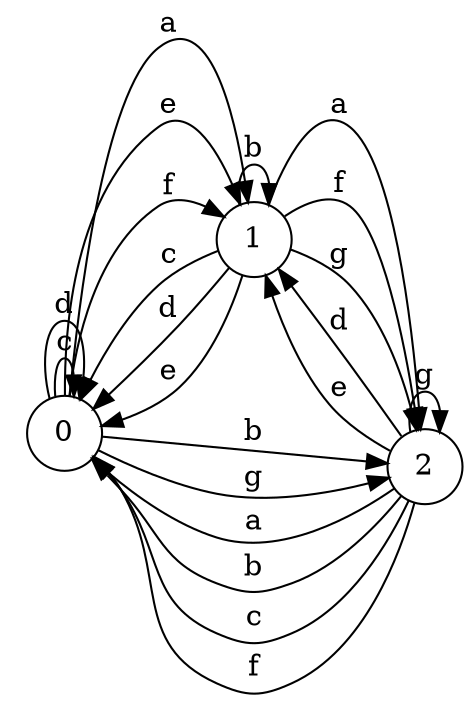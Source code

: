 digraph n3_3 {
__start0 [label="" shape="none"];

rankdir=LR;
size="8,5";

s0 [style="filled", color="black", fillcolor="white" shape="circle", label="0"];
s1 [style="filled", color="black", fillcolor="white" shape="circle", label="1"];
s2 [style="filled", color="black", fillcolor="white" shape="circle", label="2"];
s0 -> s1 [label="a"];
s0 -> s2 [label="b"];
s0 -> s0 [label="c"];
s0 -> s0 [label="d"];
s0 -> s1 [label="e"];
s0 -> s1 [label="f"];
s0 -> s2 [label="g"];
s1 -> s2 [label="a"];
s1 -> s1 [label="b"];
s1 -> s0 [label="c"];
s1 -> s0 [label="d"];
s1 -> s0 [label="e"];
s1 -> s2 [label="f"];
s1 -> s2 [label="g"];
s2 -> s0 [label="a"];
s2 -> s0 [label="b"];
s2 -> s0 [label="c"];
s2 -> s1 [label="d"];
s2 -> s1 [label="e"];
s2 -> s0 [label="f"];
s2 -> s2 [label="g"];

}